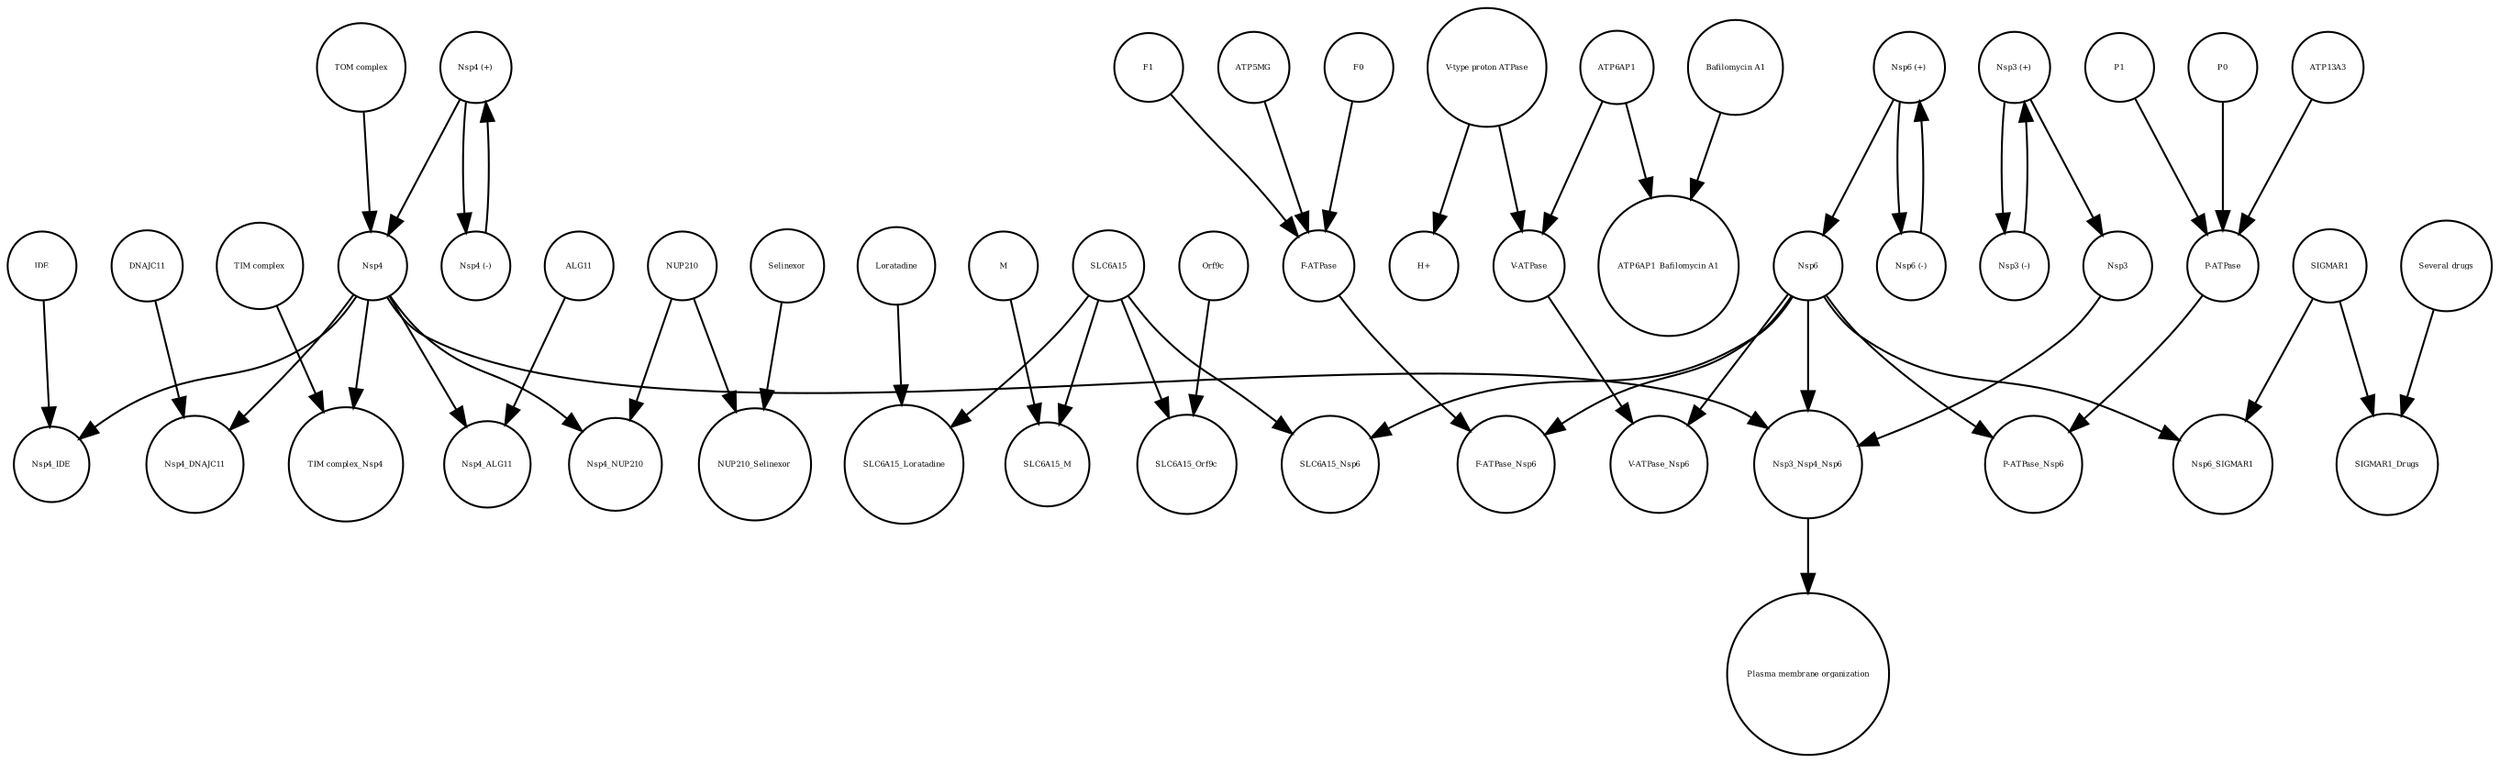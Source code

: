 strict digraph  {
Nsp3_Nsp4_Nsp6 [annotation="urn_miriam_pubmed_32353859|urn_miriam_pubmed_29128390|urn_miriam_doi_10.1016%2Fj.virol.2017.07.019|urn_miriam_taxonomy_694009", bipartite=0, cls=complex, fontsize=4, label=Nsp3_Nsp4_Nsp6, shape=circle];
"Plasma membrane organization" [annotation="urn_miriam_obo.go_GO%3A0007009|urn_miriam_taxonomy_694009|urn_miriam_pubmed_31226023|urn_miriam_pubmed_23943763", bipartite=0, cls=phenotype, fontsize=4, label="Plasma membrane organization", shape=circle];
"Nsp4 (+)" [annotation=urn_miriam_pubmed_32353859, bipartite=0, cls="nucleic acid feature", fontsize=4, label="Nsp4 (+)", shape=circle];
"F-ATPase_Nsp6" [annotation="", bipartite=0, cls=complex, fontsize=4, label="F-ATPase_Nsp6", shape=circle];
ATP13A3 [annotation=urn_miriam_uniprot_Q9H7F0, bipartite=0, cls=macromolecule, fontsize=4, label=ATP13A3, shape=circle];
SIGMAR1_Drugs [annotation=urn_miriam_pubmed_32353859, bipartite=0, cls=complex, fontsize=4, label=SIGMAR1_Drugs, shape=circle];
Nsp4_IDE [annotation="", bipartite=0, cls=complex, fontsize=4, label=Nsp4_IDE, shape=circle];
DNAJC11 [annotation="urn_miriam_uniprot_Q9NVH1|urn_miriam_pubmed_32353859|urn_miriam_pubmed_25997101", bipartite=0, cls=macromolecule, fontsize=4, label=DNAJC11, shape=circle];
ALG11 [annotation="urn_miriam_uniprot_Q2TAA5|urn_miriam_pubmed_20080937", bipartite=0, cls=macromolecule, fontsize=4, label=ALG11, shape=circle];
SLC6A15_Nsp6 [annotation=urn_miriam_pubmed_32353859, bipartite=0, cls=complex, fontsize=4, label=SLC6A15_Nsp6, shape=circle];
P1 [annotation="", bipartite=0, cls=complex, fontsize=4, label=P1, shape=circle];
Nsp4_DNAJC11 [annotation="urn_miriam_pubmed_25997101|urn_miriam_pubmed_32353859", bipartite=0, cls=complex, fontsize=4, label=Nsp4_DNAJC11, shape=circle];
SLC6A15_Loratadine [annotation="", bipartite=0, cls=complex, fontsize=4, label=SLC6A15_Loratadine, shape=circle];
"Nsp3 (-)" [annotation=urn_miriam_pubmed_32353859, bipartite=0, cls="nucleic acid feature", fontsize=4, label="Nsp3 (-)", shape=circle];
"P-ATPase" [annotation="", bipartite=0, cls=complex, fontsize=4, label="P-ATPase", shape=circle];
Nsp4 [annotation="urn_miriam_ncbiprotein_BCD58761|urn_miriam_taxonomy_2697049", bipartite=0, cls=macromolecule, fontsize=4, label=Nsp4, shape=circle];
"ATP6AP1_Bafilomycin A1" [annotation="", bipartite=0, cls=complex, fontsize=4, label="ATP6AP1_Bafilomycin A1", shape=circle];
"V-ATPase_Nsp6" [annotation=urn_miriam_uniprot_Q15904, bipartite=0, cls=complex, fontsize=4, label="V-ATPase_Nsp6", shape=circle];
Loratadine [annotation=urn_miriam_pubmed_123134323, bipartite=0, cls="simple chemical", fontsize=4, label=Loratadine, shape=circle];
NUP210 [annotation="urn_miriam_uniprot_Q8TEM1|urn_miriam_pubmed_14517331", bipartite=0, cls=macromolecule, fontsize=4, label=NUP210, shape=circle];
Selinexor [annotation=urn_miriam_pubmed_32353859, bipartite=0, cls="simple chemical", fontsize=4, label=Selinexor, shape=circle];
"TIM complex_Nsp4" [annotation=urn_miriam_pubmed_32353859, bipartite=0, cls=complex, fontsize=4, label="TIM complex_Nsp4", shape=circle];
"F-ATPase" [annotation=urn_miriam_uniprot_O75964, bipartite=0, cls=complex, fontsize=4, label="F-ATPase", shape=circle];
"Nsp4 (-)" [annotation=urn_miriam_pubmed_32353859, bipartite=0, cls="nucleic acid feature", fontsize=4, label="Nsp4 (-)", shape=circle];
F0 [annotation="", bipartite=0, cls=complex, fontsize=4, label=F0, shape=circle];
Nsp6 [annotation="urn_miriam_taxonomy_2697049|urn_miriam_pubmed_32353859", bipartite=0, cls=macromolecule, fontsize=4, label=Nsp6, shape=circle];
IDE [annotation="urn_miriam_uniprot_P14735|urn_miriam_pubmed_32353859|urn_miriam_doi_10.1210%2Fmend-4-8-1125|urn_miriam_taxonomy_10116", bipartite=0, cls=macromolecule, fontsize=4, label=IDE, shape=circle];
Nsp6_SIGMAR1 [annotation=urn_miriam_pubmed_10406945, bipartite=0, cls=complex, fontsize=4, label=Nsp6_SIGMAR1, shape=circle];
SLC6A15_M [annotation=urn_miriam_pubmed_32353859, bipartite=0, cls=complex, fontsize=4, label=SLC6A15_M, shape=circle];
F1 [annotation="", bipartite=0, cls=complex, fontsize=4, label=F1, shape=circle];
"V-type proton ATPase" [annotation="urn_miriam_obo.go_GO%3A0046611", bipartite=0, cls=complex, fontsize=4, label="V-type proton ATPase", shape=circle];
ATP5MG [annotation=urn_miriam_uniprot_O75964, bipartite=0, cls=macromolecule, fontsize=4, label=ATP5MG, shape=circle];
"Bafilomycin A1" [annotation="", bipartite=0, cls="simple chemical", fontsize=4, label="Bafilomycin A1", shape=circle];
"Nsp3 (+)" [annotation=urn_miriam_pubmed_32353859, bipartite=0, cls="nucleic acid feature", fontsize=4, label="Nsp3 (+)", shape=circle];
Nsp3 [annotation="urn_miriam_taxonomy_2697049|urn_miriam_pubmed_32353859", bipartite=0, cls=macromolecule, fontsize=4, label=Nsp3, shape=circle];
SLC6A15 [annotation="urn_miriam_pubmed_32353859|urn_miriam_uniprot_Q8IY34", bipartite=0, cls=macromolecule, fontsize=4, label=SLC6A15, shape=circle];
Nsp4_NUP210 [annotation=urn_miriam_pubmed_14517331, bipartite=0, cls=complex, fontsize=4, label=Nsp4_NUP210, shape=circle];
Nsp4_ALG11 [annotation=urn_miriam_pubmed_20080937, bipartite=0, cls=complex, fontsize=4, label=Nsp4_ALG11, shape=circle];
NUP210_Selinexor [annotation=urn_miriam_pubmed_32353859, bipartite=0, cls=complex, fontsize=4, label=NUP210_Selinexor, shape=circle];
"TIM complex" [annotation="", bipartite=0, cls=complex, fontsize=4, label="TIM complex", shape=circle];
SIGMAR1 [annotation="urn_miriam_uniprot_Q99720|urn_miriam_doi_10.1074%2Fjbc.272.43.27107|urn_miriam_pubmed_32353859|urn_miriam_pubmed_10406945", bipartite=0, cls=macromolecule, fontsize=4, label=SIGMAR1, shape=circle];
"V-ATPase" [annotation=urn_miriam_uniprot_Q15904, bipartite=0, cls=complex, fontsize=4, label="V-ATPase", shape=circle];
M [annotation=urn_miriam_taxonomy_2697049, bipartite=0, cls=macromolecule, fontsize=4, label=M, shape=circle];
SLC6A15_Orf9c [annotation=urn_miriam_pubmed_32353859, bipartite=0, cls=complex, fontsize=4, label=SLC6A15_Orf9c, shape=circle];
"Several drugs" [annotation="", bipartite=0, cls="simple chemical", fontsize=4, label="Several drugs", shape=circle];
ATP6AP1 [annotation="urn_miriam_uniprot_Q15904|urn_miriam_pubmed_27231034", bipartite=0, cls=macromolecule, fontsize=4, label=ATP6AP1, shape=circle];
Orf9c [annotation=urn_miriam_taxonomy_2697049, bipartite=0, cls=macromolecule, fontsize=4, label=Orf9c, shape=circle];
"TOM complex" [annotation="", bipartite=0, cls=complex, fontsize=4, label="TOM complex", shape=circle];
"Nsp6 (+)" [annotation=urn_miriam_pubmed_32353859, bipartite=0, cls="nucleic acid feature", fontsize=4, label="Nsp6 (+)", shape=circle];
"Nsp6 (-)" [annotation=urn_miriam_pubmed_32353859, bipartite=0, cls="nucleic acid feature", fontsize=4, label="Nsp6 (-)", shape=circle];
P0 [annotation="", bipartite=0, cls=complex, fontsize=4, label=P0, shape=circle];
"P-ATPase_Nsp6" [annotation="", bipartite=0, cls=complex, fontsize=4, label="P-ATPase_Nsp6", shape=circle];
"H+" [annotation="urn_miriam_obo.chebi_CHEBI%3A15378", bipartite=0, cls="simple chemical", fontsize=4, label="H+", shape=circle];
Nsp3_Nsp4_Nsp6 -> "Plasma membrane organization"  [annotation="", interaction_type=stimulation];
"Nsp4 (+)" -> Nsp4  [annotation="", interaction_type=production];
"Nsp4 (+)" -> "Nsp4 (-)"  [annotation="", interaction_type=production];
ATP13A3 -> "P-ATPase"  [annotation="", interaction_type=production];
DNAJC11 -> Nsp4_DNAJC11  [annotation="", interaction_type=production];
ALG11 -> Nsp4_ALG11  [annotation="", interaction_type=production];
P1 -> "P-ATPase"  [annotation="", interaction_type=production];
"Nsp3 (-)" -> "Nsp3 (+)"  [annotation="", interaction_type=production];
"P-ATPase" -> "P-ATPase_Nsp6"  [annotation="", interaction_type=production];
Nsp4 -> Nsp4_ALG11  [annotation="", interaction_type=production];
Nsp4 -> Nsp4_IDE  [annotation="", interaction_type=production];
Nsp4 -> "TIM complex_Nsp4"  [annotation="", interaction_type=production];
Nsp4 -> Nsp4_NUP210  [annotation="", interaction_type=production];
Nsp4 -> Nsp4_DNAJC11  [annotation="", interaction_type=production];
Nsp4 -> Nsp3_Nsp4_Nsp6  [annotation="", interaction_type=production];
Loratadine -> SLC6A15_Loratadine  [annotation="", interaction_type=production];
NUP210 -> Nsp4_NUP210  [annotation="", interaction_type=production];
NUP210 -> NUP210_Selinexor  [annotation="", interaction_type=production];
Selinexor -> NUP210_Selinexor  [annotation="", interaction_type=production];
"F-ATPase" -> "F-ATPase_Nsp6"  [annotation="", interaction_type=production];
"Nsp4 (-)" -> "Nsp4 (+)"  [annotation="", interaction_type=production];
F0 -> "F-ATPase"  [annotation="", interaction_type=production];
Nsp6 -> "V-ATPase_Nsp6"  [annotation="", interaction_type=production];
Nsp6 -> "F-ATPase_Nsp6"  [annotation="", interaction_type=production];
Nsp6 -> Nsp6_SIGMAR1  [annotation="", interaction_type=production];
Nsp6 -> SLC6A15_Nsp6  [annotation="", interaction_type=production];
Nsp6 -> "P-ATPase_Nsp6"  [annotation="", interaction_type=production];
Nsp6 -> Nsp3_Nsp4_Nsp6  [annotation="", interaction_type=production];
IDE -> Nsp4_IDE  [annotation="", interaction_type=production];
F1 -> "F-ATPase"  [annotation="", interaction_type=production];
"V-type proton ATPase" -> "H+"  [annotation=urn_miriam_pubmed_22335796, interaction_type=catalysis];
"V-type proton ATPase" -> "V-ATPase"  [annotation="", interaction_type=production];
ATP5MG -> "F-ATPase"  [annotation="", interaction_type=production];
"Bafilomycin A1" -> "ATP6AP1_Bafilomycin A1"  [annotation="", interaction_type=production];
"Nsp3 (+)" -> Nsp3  [annotation="", interaction_type=production];
"Nsp3 (+)" -> "Nsp3 (-)"  [annotation="", interaction_type=production];
Nsp3 -> Nsp3_Nsp4_Nsp6  [annotation="", interaction_type=production];
SLC6A15 -> SLC6A15_M  [annotation="", interaction_type=production];
SLC6A15 -> SLC6A15_Orf9c  [annotation="", interaction_type=production];
SLC6A15 -> SLC6A15_Loratadine  [annotation="", interaction_type=production];
SLC6A15 -> SLC6A15_Nsp6  [annotation="", interaction_type=production];
"TIM complex" -> "TIM complex_Nsp4"  [annotation="", interaction_type=production];
SIGMAR1 -> SIGMAR1_Drugs  [annotation="", interaction_type=production];
SIGMAR1 -> Nsp6_SIGMAR1  [annotation="", interaction_type=production];
"V-ATPase" -> "V-ATPase_Nsp6"  [annotation="", interaction_type=production];
M -> SLC6A15_M  [annotation="", interaction_type=production];
"Several drugs" -> SIGMAR1_Drugs  [annotation="", interaction_type=production];
ATP6AP1 -> "V-ATPase"  [annotation="", interaction_type=production];
ATP6AP1 -> "ATP6AP1_Bafilomycin A1"  [annotation="", interaction_type=production];
Orf9c -> SLC6A15_Orf9c  [annotation="", interaction_type=production];
"TOM complex" -> Nsp4  [annotation="urn_miriam_pubmed_32353859|urn_miriam_taxonomy_2697049", interaction_type=stimulation];
"Nsp6 (+)" -> Nsp6  [annotation="", interaction_type=production];
"Nsp6 (+)" -> "Nsp6 (-)"  [annotation="", interaction_type=production];
"Nsp6 (-)" -> "Nsp6 (+)"  [annotation="", interaction_type=production];
P0 -> "P-ATPase"  [annotation="", interaction_type=production];
}
